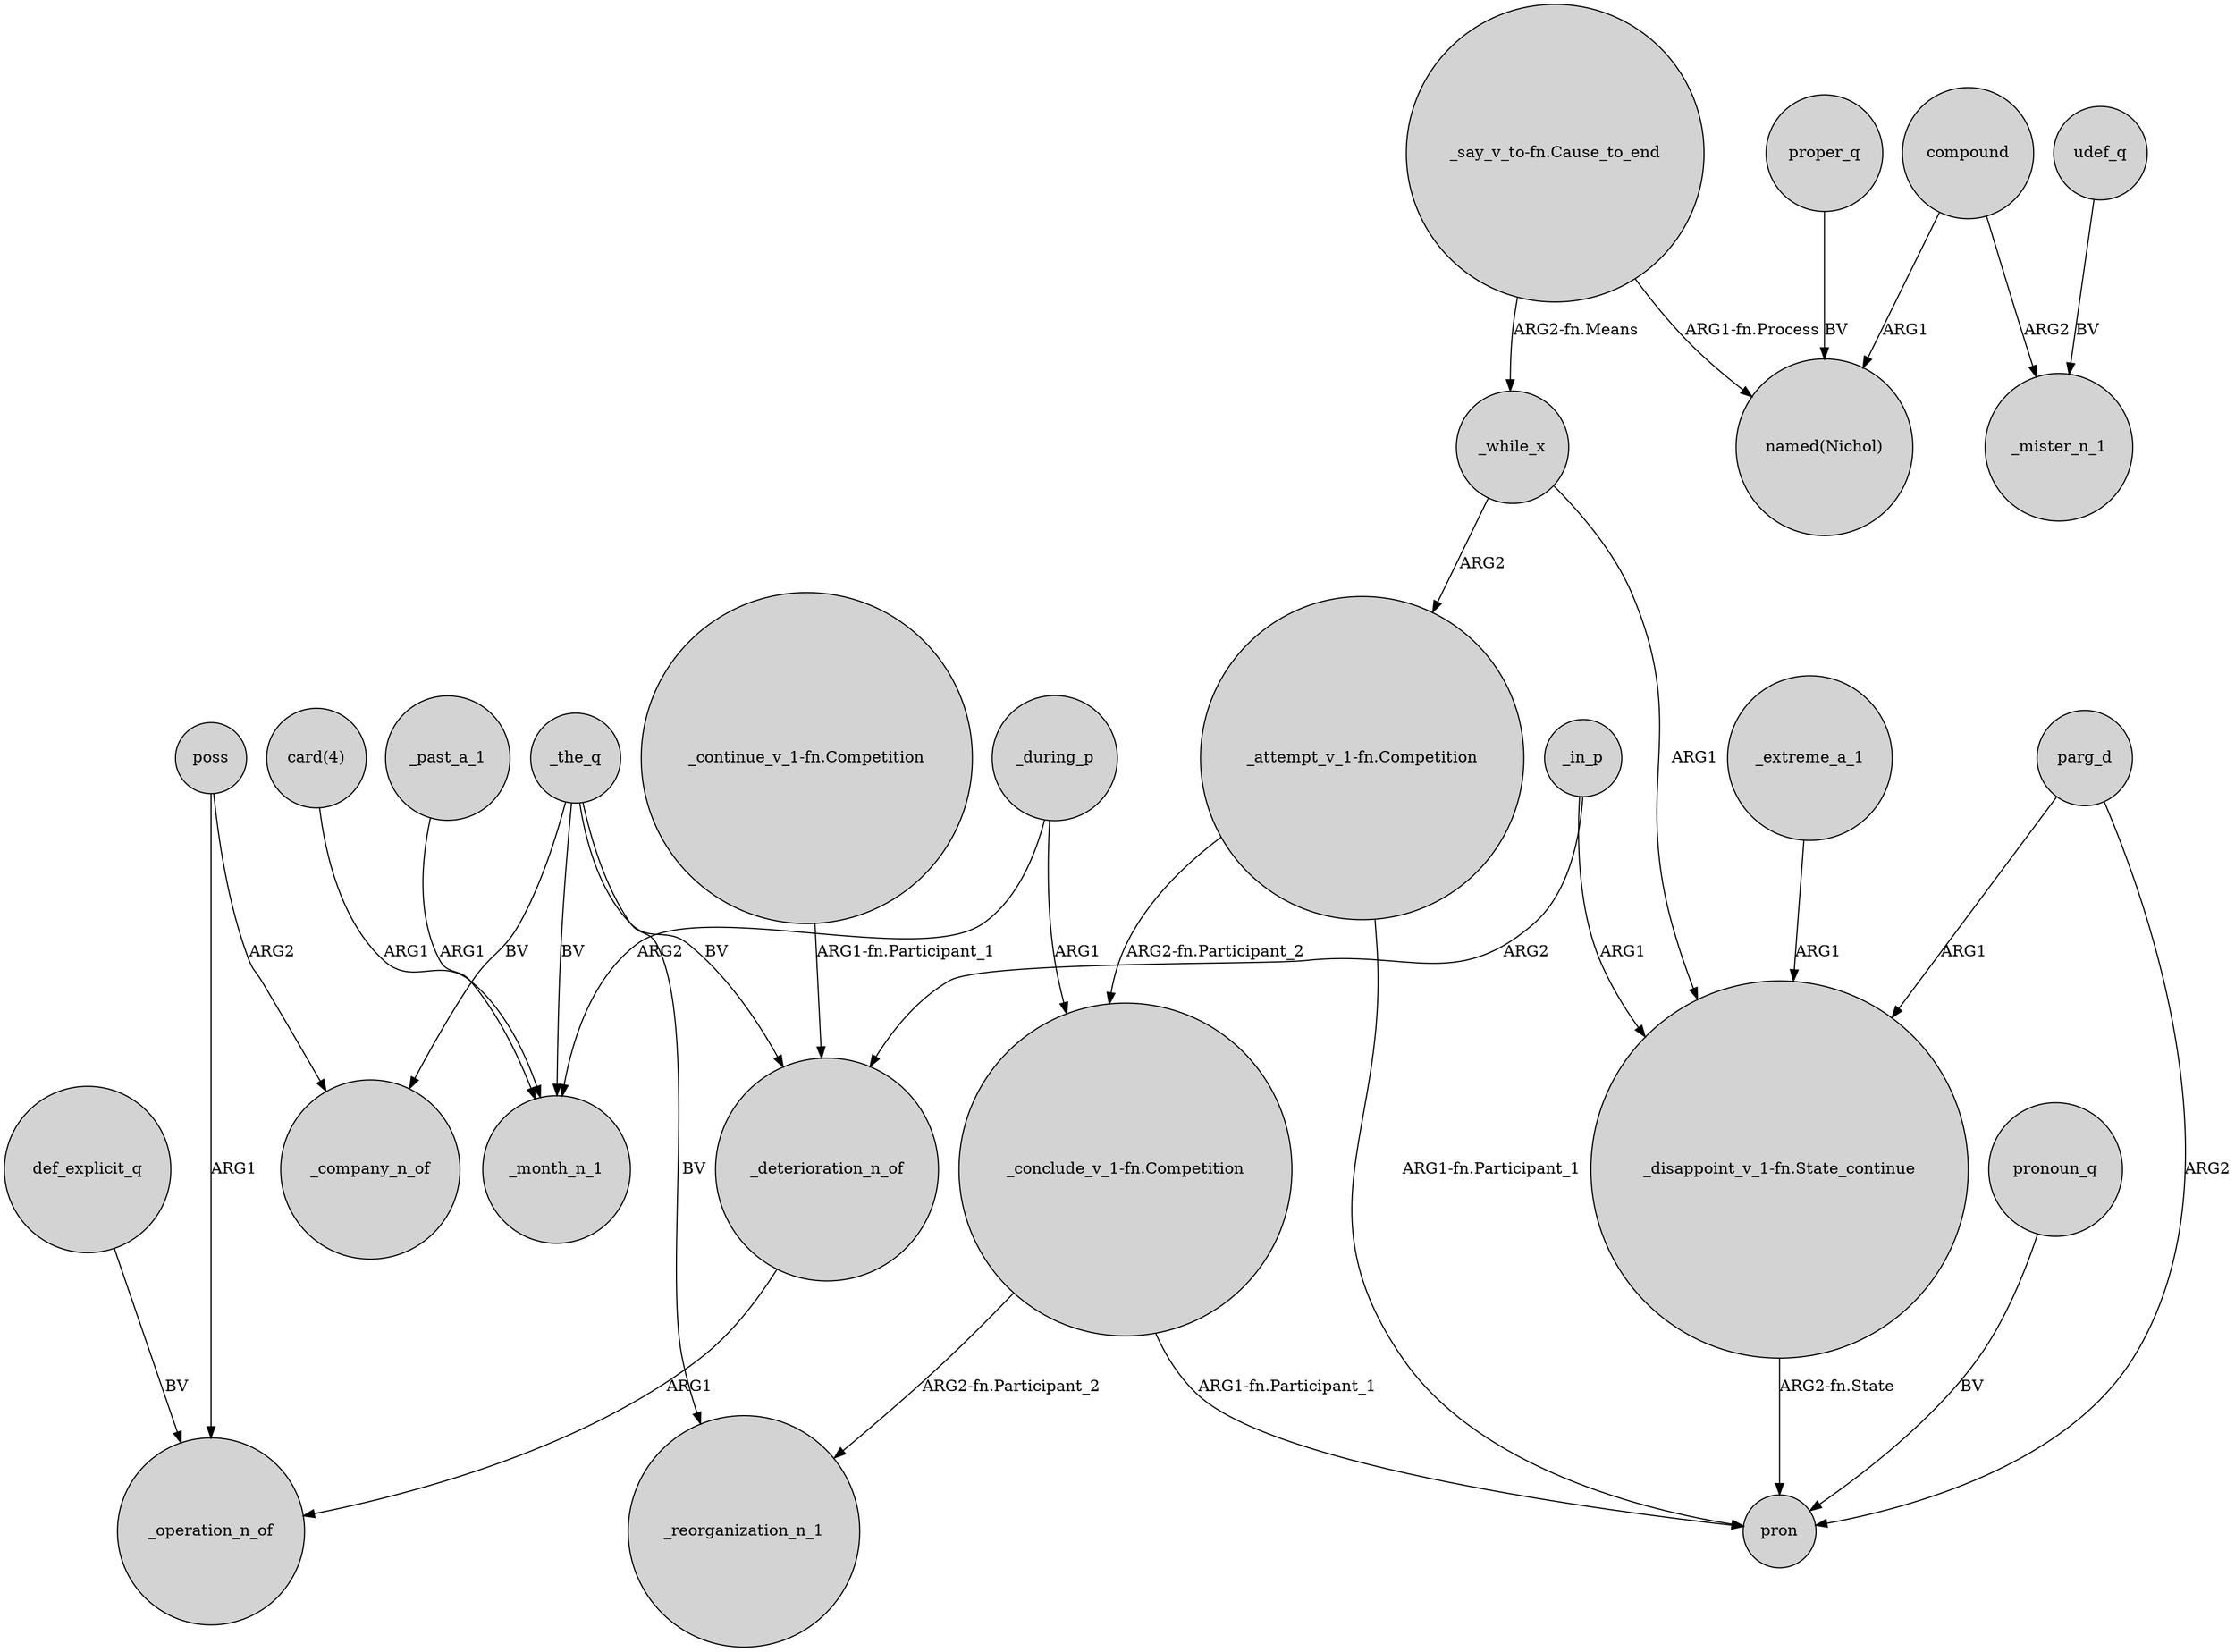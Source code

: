 digraph {
	node [shape=circle style=filled]
	_while_x -> "_attempt_v_1-fn.Competition" [label=ARG2]
	"_disappoint_v_1-fn.State_continue" -> pron [label="ARG2-fn.State"]
	compound -> _mister_n_1 [label=ARG2]
	_in_p -> _deterioration_n_of [label=ARG2]
	_while_x -> "_disappoint_v_1-fn.State_continue" [label=ARG1]
	proper_q -> "named(Nichol)" [label=BV]
	_the_q -> _month_n_1 [label=BV]
	"_conclude_v_1-fn.Competition" -> pron [label="ARG1-fn.Participant_1"]
	parg_d -> pron [label=ARG2]
	"card(4)" -> _month_n_1 [label=ARG1]
	poss -> _operation_n_of [label=ARG1]
	_past_a_1 -> _month_n_1 [label=ARG1]
	_during_p -> "_conclude_v_1-fn.Competition" [label=ARG1]
	udef_q -> _mister_n_1 [label=BV]
	"_continue_v_1-fn.Competition" -> _deterioration_n_of [label="ARG1-fn.Participant_1"]
	_deterioration_n_of -> _operation_n_of [label=ARG1]
	"_attempt_v_1-fn.Competition" -> pron [label="ARG1-fn.Participant_1"]
	pronoun_q -> pron [label=BV]
	"_attempt_v_1-fn.Competition" -> "_conclude_v_1-fn.Competition" [label="ARG2-fn.Participant_2"]
	_the_q -> _reorganization_n_1 [label=BV]
	poss -> _company_n_of [label=ARG2]
	_the_q -> _deterioration_n_of [label=BV]
	parg_d -> "_disappoint_v_1-fn.State_continue" [label=ARG1]
	def_explicit_q -> _operation_n_of [label=BV]
	"_say_v_to-fn.Cause_to_end" -> _while_x [label="ARG2-fn.Means"]
	compound -> "named(Nichol)" [label=ARG1]
	_during_p -> _month_n_1 [label=ARG2]
	_extreme_a_1 -> "_disappoint_v_1-fn.State_continue" [label=ARG1]
	"_conclude_v_1-fn.Competition" -> _reorganization_n_1 [label="ARG2-fn.Participant_2"]
	_in_p -> "_disappoint_v_1-fn.State_continue" [label=ARG1]
	_the_q -> _company_n_of [label=BV]
	"_say_v_to-fn.Cause_to_end" -> "named(Nichol)" [label="ARG1-fn.Process"]
}
